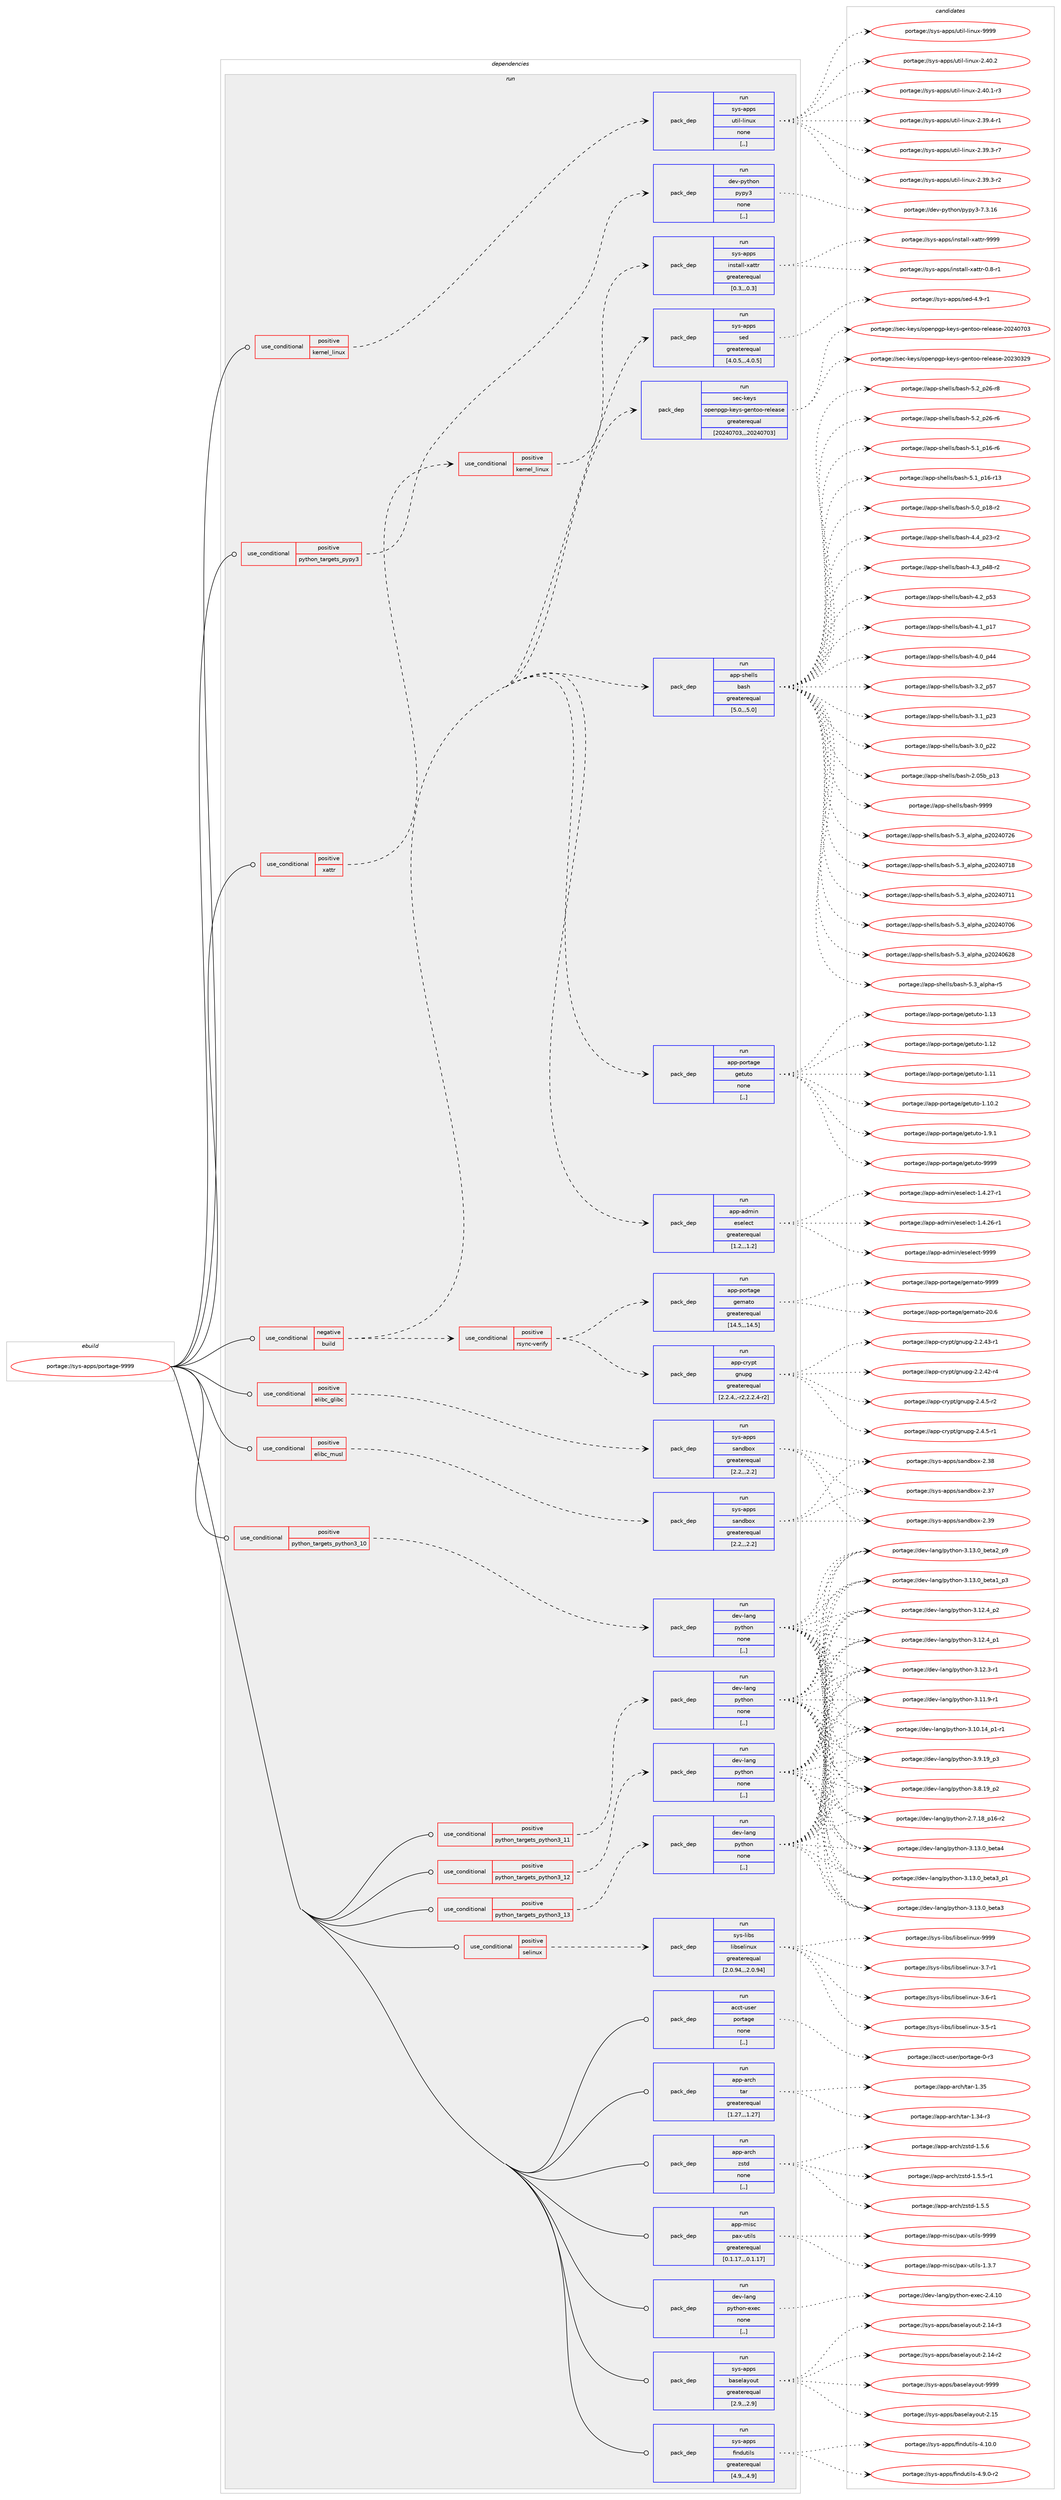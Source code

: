 digraph prolog {

# *************
# Graph options
# *************

newrank=true;
concentrate=true;
compound=true;
graph [rankdir=LR,fontname=Helvetica,fontsize=10,ranksep=1.5];#, ranksep=2.5, nodesep=0.2];
edge  [arrowhead=vee];
node  [fontname=Helvetica,fontsize=10];

# **********
# The ebuild
# **********

subgraph cluster_leftcol {
color=gray;
label=<<i>ebuild</i>>;
id [label="portage://sys-apps/portage-9999", color=red, width=4, href="../sys-apps/portage-9999.svg"];
}

# ****************
# The dependencies
# ****************

subgraph cluster_midcol {
color=gray;
label=<<i>dependencies</i>>;
subgraph cluster_compile {
fillcolor="#eeeeee";
style=filled;
label=<<i>compile</i>>;
}
subgraph cluster_compileandrun {
fillcolor="#eeeeee";
style=filled;
label=<<i>compile and run</i>>;
}
subgraph cluster_run {
fillcolor="#eeeeee";
style=filled;
label=<<i>run</i>>;
subgraph cond111750 {
dependency422528 [label=<<TABLE BORDER="0" CELLBORDER="1" CELLSPACING="0" CELLPADDING="4"><TR><TD ROWSPAN="3" CELLPADDING="10">use_conditional</TD></TR><TR><TD>negative</TD></TR><TR><TD>build</TD></TR></TABLE>>, shape=none, color=red];
subgraph pack307855 {
dependency422529 [label=<<TABLE BORDER="0" CELLBORDER="1" CELLSPACING="0" CELLPADDING="4" WIDTH="220"><TR><TD ROWSPAN="6" CELLPADDING="30">pack_dep</TD></TR><TR><TD WIDTH="110">run</TD></TR><TR><TD>app-admin</TD></TR><TR><TD>eselect</TD></TR><TR><TD>greaterequal</TD></TR><TR><TD>[1.2,,,1.2]</TD></TR></TABLE>>, shape=none, color=blue];
}
dependency422528:e -> dependency422529:w [weight=20,style="dashed",arrowhead="vee"];
subgraph pack307856 {
dependency422530 [label=<<TABLE BORDER="0" CELLBORDER="1" CELLSPACING="0" CELLPADDING="4" WIDTH="220"><TR><TD ROWSPAN="6" CELLPADDING="30">pack_dep</TD></TR><TR><TD WIDTH="110">run</TD></TR><TR><TD>app-portage</TD></TR><TR><TD>getuto</TD></TR><TR><TD>none</TD></TR><TR><TD>[,,]</TD></TR></TABLE>>, shape=none, color=blue];
}
dependency422528:e -> dependency422530:w [weight=20,style="dashed",arrowhead="vee"];
subgraph pack307857 {
dependency422531 [label=<<TABLE BORDER="0" CELLBORDER="1" CELLSPACING="0" CELLPADDING="4" WIDTH="220"><TR><TD ROWSPAN="6" CELLPADDING="30">pack_dep</TD></TR><TR><TD WIDTH="110">run</TD></TR><TR><TD>app-shells</TD></TR><TR><TD>bash</TD></TR><TR><TD>greaterequal</TD></TR><TR><TD>[5.0,,,5.0]</TD></TR></TABLE>>, shape=none, color=blue];
}
dependency422528:e -> dependency422531:w [weight=20,style="dashed",arrowhead="vee"];
subgraph pack307858 {
dependency422532 [label=<<TABLE BORDER="0" CELLBORDER="1" CELLSPACING="0" CELLPADDING="4" WIDTH="220"><TR><TD ROWSPAN="6" CELLPADDING="30">pack_dep</TD></TR><TR><TD WIDTH="110">run</TD></TR><TR><TD>sec-keys</TD></TR><TR><TD>openpgp-keys-gentoo-release</TD></TR><TR><TD>greaterequal</TD></TR><TR><TD>[20240703,,,20240703]</TD></TR></TABLE>>, shape=none, color=blue];
}
dependency422528:e -> dependency422532:w [weight=20,style="dashed",arrowhead="vee"];
subgraph pack307859 {
dependency422533 [label=<<TABLE BORDER="0" CELLBORDER="1" CELLSPACING="0" CELLPADDING="4" WIDTH="220"><TR><TD ROWSPAN="6" CELLPADDING="30">pack_dep</TD></TR><TR><TD WIDTH="110">run</TD></TR><TR><TD>sys-apps</TD></TR><TR><TD>sed</TD></TR><TR><TD>greaterequal</TD></TR><TR><TD>[4.0.5,,,4.0.5]</TD></TR></TABLE>>, shape=none, color=blue];
}
dependency422528:e -> dependency422533:w [weight=20,style="dashed",arrowhead="vee"];
subgraph cond111751 {
dependency422534 [label=<<TABLE BORDER="0" CELLBORDER="1" CELLSPACING="0" CELLPADDING="4"><TR><TD ROWSPAN="3" CELLPADDING="10">use_conditional</TD></TR><TR><TD>positive</TD></TR><TR><TD>rsync-verify</TD></TR></TABLE>>, shape=none, color=red];
subgraph pack307860 {
dependency422535 [label=<<TABLE BORDER="0" CELLBORDER="1" CELLSPACING="0" CELLPADDING="4" WIDTH="220"><TR><TD ROWSPAN="6" CELLPADDING="30">pack_dep</TD></TR><TR><TD WIDTH="110">run</TD></TR><TR><TD>app-crypt</TD></TR><TR><TD>gnupg</TD></TR><TR><TD>greaterequal</TD></TR><TR><TD>[2.2.4,,-r2,2.2.4-r2]</TD></TR></TABLE>>, shape=none, color=blue];
}
dependency422534:e -> dependency422535:w [weight=20,style="dashed",arrowhead="vee"];
subgraph pack307861 {
dependency422536 [label=<<TABLE BORDER="0" CELLBORDER="1" CELLSPACING="0" CELLPADDING="4" WIDTH="220"><TR><TD ROWSPAN="6" CELLPADDING="30">pack_dep</TD></TR><TR><TD WIDTH="110">run</TD></TR><TR><TD>app-portage</TD></TR><TR><TD>gemato</TD></TR><TR><TD>greaterequal</TD></TR><TR><TD>[14.5,,,14.5]</TD></TR></TABLE>>, shape=none, color=blue];
}
dependency422534:e -> dependency422536:w [weight=20,style="dashed",arrowhead="vee"];
}
dependency422528:e -> dependency422534:w [weight=20,style="dashed",arrowhead="vee"];
}
id:e -> dependency422528:w [weight=20,style="solid",arrowhead="odot"];
subgraph cond111752 {
dependency422537 [label=<<TABLE BORDER="0" CELLBORDER="1" CELLSPACING="0" CELLPADDING="4"><TR><TD ROWSPAN="3" CELLPADDING="10">use_conditional</TD></TR><TR><TD>positive</TD></TR><TR><TD>elibc_glibc</TD></TR></TABLE>>, shape=none, color=red];
subgraph pack307862 {
dependency422538 [label=<<TABLE BORDER="0" CELLBORDER="1" CELLSPACING="0" CELLPADDING="4" WIDTH="220"><TR><TD ROWSPAN="6" CELLPADDING="30">pack_dep</TD></TR><TR><TD WIDTH="110">run</TD></TR><TR><TD>sys-apps</TD></TR><TR><TD>sandbox</TD></TR><TR><TD>greaterequal</TD></TR><TR><TD>[2.2,,,2.2]</TD></TR></TABLE>>, shape=none, color=blue];
}
dependency422537:e -> dependency422538:w [weight=20,style="dashed",arrowhead="vee"];
}
id:e -> dependency422537:w [weight=20,style="solid",arrowhead="odot"];
subgraph cond111753 {
dependency422539 [label=<<TABLE BORDER="0" CELLBORDER="1" CELLSPACING="0" CELLPADDING="4"><TR><TD ROWSPAN="3" CELLPADDING="10">use_conditional</TD></TR><TR><TD>positive</TD></TR><TR><TD>elibc_musl</TD></TR></TABLE>>, shape=none, color=red];
subgraph pack307863 {
dependency422540 [label=<<TABLE BORDER="0" CELLBORDER="1" CELLSPACING="0" CELLPADDING="4" WIDTH="220"><TR><TD ROWSPAN="6" CELLPADDING="30">pack_dep</TD></TR><TR><TD WIDTH="110">run</TD></TR><TR><TD>sys-apps</TD></TR><TR><TD>sandbox</TD></TR><TR><TD>greaterequal</TD></TR><TR><TD>[2.2,,,2.2]</TD></TR></TABLE>>, shape=none, color=blue];
}
dependency422539:e -> dependency422540:w [weight=20,style="dashed",arrowhead="vee"];
}
id:e -> dependency422539:w [weight=20,style="solid",arrowhead="odot"];
subgraph cond111754 {
dependency422541 [label=<<TABLE BORDER="0" CELLBORDER="1" CELLSPACING="0" CELLPADDING="4"><TR><TD ROWSPAN="3" CELLPADDING="10">use_conditional</TD></TR><TR><TD>positive</TD></TR><TR><TD>kernel_linux</TD></TR></TABLE>>, shape=none, color=red];
subgraph pack307864 {
dependency422542 [label=<<TABLE BORDER="0" CELLBORDER="1" CELLSPACING="0" CELLPADDING="4" WIDTH="220"><TR><TD ROWSPAN="6" CELLPADDING="30">pack_dep</TD></TR><TR><TD WIDTH="110">run</TD></TR><TR><TD>sys-apps</TD></TR><TR><TD>util-linux</TD></TR><TR><TD>none</TD></TR><TR><TD>[,,]</TD></TR></TABLE>>, shape=none, color=blue];
}
dependency422541:e -> dependency422542:w [weight=20,style="dashed",arrowhead="vee"];
}
id:e -> dependency422541:w [weight=20,style="solid",arrowhead="odot"];
subgraph cond111755 {
dependency422543 [label=<<TABLE BORDER="0" CELLBORDER="1" CELLSPACING="0" CELLPADDING="4"><TR><TD ROWSPAN="3" CELLPADDING="10">use_conditional</TD></TR><TR><TD>positive</TD></TR><TR><TD>python_targets_pypy3</TD></TR></TABLE>>, shape=none, color=red];
subgraph pack307865 {
dependency422544 [label=<<TABLE BORDER="0" CELLBORDER="1" CELLSPACING="0" CELLPADDING="4" WIDTH="220"><TR><TD ROWSPAN="6" CELLPADDING="30">pack_dep</TD></TR><TR><TD WIDTH="110">run</TD></TR><TR><TD>dev-python</TD></TR><TR><TD>pypy3</TD></TR><TR><TD>none</TD></TR><TR><TD>[,,]</TD></TR></TABLE>>, shape=none, color=blue];
}
dependency422543:e -> dependency422544:w [weight=20,style="dashed",arrowhead="vee"];
}
id:e -> dependency422543:w [weight=20,style="solid",arrowhead="odot"];
subgraph cond111756 {
dependency422545 [label=<<TABLE BORDER="0" CELLBORDER="1" CELLSPACING="0" CELLPADDING="4"><TR><TD ROWSPAN="3" CELLPADDING="10">use_conditional</TD></TR><TR><TD>positive</TD></TR><TR><TD>python_targets_python3_10</TD></TR></TABLE>>, shape=none, color=red];
subgraph pack307866 {
dependency422546 [label=<<TABLE BORDER="0" CELLBORDER="1" CELLSPACING="0" CELLPADDING="4" WIDTH="220"><TR><TD ROWSPAN="6" CELLPADDING="30">pack_dep</TD></TR><TR><TD WIDTH="110">run</TD></TR><TR><TD>dev-lang</TD></TR><TR><TD>python</TD></TR><TR><TD>none</TD></TR><TR><TD>[,,]</TD></TR></TABLE>>, shape=none, color=blue];
}
dependency422545:e -> dependency422546:w [weight=20,style="dashed",arrowhead="vee"];
}
id:e -> dependency422545:w [weight=20,style="solid",arrowhead="odot"];
subgraph cond111757 {
dependency422547 [label=<<TABLE BORDER="0" CELLBORDER="1" CELLSPACING="0" CELLPADDING="4"><TR><TD ROWSPAN="3" CELLPADDING="10">use_conditional</TD></TR><TR><TD>positive</TD></TR><TR><TD>python_targets_python3_11</TD></TR></TABLE>>, shape=none, color=red];
subgraph pack307867 {
dependency422548 [label=<<TABLE BORDER="0" CELLBORDER="1" CELLSPACING="0" CELLPADDING="4" WIDTH="220"><TR><TD ROWSPAN="6" CELLPADDING="30">pack_dep</TD></TR><TR><TD WIDTH="110">run</TD></TR><TR><TD>dev-lang</TD></TR><TR><TD>python</TD></TR><TR><TD>none</TD></TR><TR><TD>[,,]</TD></TR></TABLE>>, shape=none, color=blue];
}
dependency422547:e -> dependency422548:w [weight=20,style="dashed",arrowhead="vee"];
}
id:e -> dependency422547:w [weight=20,style="solid",arrowhead="odot"];
subgraph cond111758 {
dependency422549 [label=<<TABLE BORDER="0" CELLBORDER="1" CELLSPACING="0" CELLPADDING="4"><TR><TD ROWSPAN="3" CELLPADDING="10">use_conditional</TD></TR><TR><TD>positive</TD></TR><TR><TD>python_targets_python3_12</TD></TR></TABLE>>, shape=none, color=red];
subgraph pack307868 {
dependency422550 [label=<<TABLE BORDER="0" CELLBORDER="1" CELLSPACING="0" CELLPADDING="4" WIDTH="220"><TR><TD ROWSPAN="6" CELLPADDING="30">pack_dep</TD></TR><TR><TD WIDTH="110">run</TD></TR><TR><TD>dev-lang</TD></TR><TR><TD>python</TD></TR><TR><TD>none</TD></TR><TR><TD>[,,]</TD></TR></TABLE>>, shape=none, color=blue];
}
dependency422549:e -> dependency422550:w [weight=20,style="dashed",arrowhead="vee"];
}
id:e -> dependency422549:w [weight=20,style="solid",arrowhead="odot"];
subgraph cond111759 {
dependency422551 [label=<<TABLE BORDER="0" CELLBORDER="1" CELLSPACING="0" CELLPADDING="4"><TR><TD ROWSPAN="3" CELLPADDING="10">use_conditional</TD></TR><TR><TD>positive</TD></TR><TR><TD>python_targets_python3_13</TD></TR></TABLE>>, shape=none, color=red];
subgraph pack307869 {
dependency422552 [label=<<TABLE BORDER="0" CELLBORDER="1" CELLSPACING="0" CELLPADDING="4" WIDTH="220"><TR><TD ROWSPAN="6" CELLPADDING="30">pack_dep</TD></TR><TR><TD WIDTH="110">run</TD></TR><TR><TD>dev-lang</TD></TR><TR><TD>python</TD></TR><TR><TD>none</TD></TR><TR><TD>[,,]</TD></TR></TABLE>>, shape=none, color=blue];
}
dependency422551:e -> dependency422552:w [weight=20,style="dashed",arrowhead="vee"];
}
id:e -> dependency422551:w [weight=20,style="solid",arrowhead="odot"];
subgraph cond111760 {
dependency422553 [label=<<TABLE BORDER="0" CELLBORDER="1" CELLSPACING="0" CELLPADDING="4"><TR><TD ROWSPAN="3" CELLPADDING="10">use_conditional</TD></TR><TR><TD>positive</TD></TR><TR><TD>selinux</TD></TR></TABLE>>, shape=none, color=red];
subgraph pack307870 {
dependency422554 [label=<<TABLE BORDER="0" CELLBORDER="1" CELLSPACING="0" CELLPADDING="4" WIDTH="220"><TR><TD ROWSPAN="6" CELLPADDING="30">pack_dep</TD></TR><TR><TD WIDTH="110">run</TD></TR><TR><TD>sys-libs</TD></TR><TR><TD>libselinux</TD></TR><TR><TD>greaterequal</TD></TR><TR><TD>[2.0.94,,,2.0.94]</TD></TR></TABLE>>, shape=none, color=blue];
}
dependency422553:e -> dependency422554:w [weight=20,style="dashed",arrowhead="vee"];
}
id:e -> dependency422553:w [weight=20,style="solid",arrowhead="odot"];
subgraph cond111761 {
dependency422555 [label=<<TABLE BORDER="0" CELLBORDER="1" CELLSPACING="0" CELLPADDING="4"><TR><TD ROWSPAN="3" CELLPADDING="10">use_conditional</TD></TR><TR><TD>positive</TD></TR><TR><TD>xattr</TD></TR></TABLE>>, shape=none, color=red];
subgraph cond111762 {
dependency422556 [label=<<TABLE BORDER="0" CELLBORDER="1" CELLSPACING="0" CELLPADDING="4"><TR><TD ROWSPAN="3" CELLPADDING="10">use_conditional</TD></TR><TR><TD>positive</TD></TR><TR><TD>kernel_linux</TD></TR></TABLE>>, shape=none, color=red];
subgraph pack307871 {
dependency422557 [label=<<TABLE BORDER="0" CELLBORDER="1" CELLSPACING="0" CELLPADDING="4" WIDTH="220"><TR><TD ROWSPAN="6" CELLPADDING="30">pack_dep</TD></TR><TR><TD WIDTH="110">run</TD></TR><TR><TD>sys-apps</TD></TR><TR><TD>install-xattr</TD></TR><TR><TD>greaterequal</TD></TR><TR><TD>[0.3,,,0.3]</TD></TR></TABLE>>, shape=none, color=blue];
}
dependency422556:e -> dependency422557:w [weight=20,style="dashed",arrowhead="vee"];
}
dependency422555:e -> dependency422556:w [weight=20,style="dashed",arrowhead="vee"];
}
id:e -> dependency422555:w [weight=20,style="solid",arrowhead="odot"];
subgraph pack307872 {
dependency422558 [label=<<TABLE BORDER="0" CELLBORDER="1" CELLSPACING="0" CELLPADDING="4" WIDTH="220"><TR><TD ROWSPAN="6" CELLPADDING="30">pack_dep</TD></TR><TR><TD WIDTH="110">run</TD></TR><TR><TD>acct-user</TD></TR><TR><TD>portage</TD></TR><TR><TD>none</TD></TR><TR><TD>[,,]</TD></TR></TABLE>>, shape=none, color=blue];
}
id:e -> dependency422558:w [weight=20,style="solid",arrowhead="odot"];
subgraph pack307873 {
dependency422559 [label=<<TABLE BORDER="0" CELLBORDER="1" CELLSPACING="0" CELLPADDING="4" WIDTH="220"><TR><TD ROWSPAN="6" CELLPADDING="30">pack_dep</TD></TR><TR><TD WIDTH="110">run</TD></TR><TR><TD>app-arch</TD></TR><TR><TD>tar</TD></TR><TR><TD>greaterequal</TD></TR><TR><TD>[1.27,,,1.27]</TD></TR></TABLE>>, shape=none, color=blue];
}
id:e -> dependency422559:w [weight=20,style="solid",arrowhead="odot"];
subgraph pack307874 {
dependency422560 [label=<<TABLE BORDER="0" CELLBORDER="1" CELLSPACING="0" CELLPADDING="4" WIDTH="220"><TR><TD ROWSPAN="6" CELLPADDING="30">pack_dep</TD></TR><TR><TD WIDTH="110">run</TD></TR><TR><TD>app-arch</TD></TR><TR><TD>zstd</TD></TR><TR><TD>none</TD></TR><TR><TD>[,,]</TD></TR></TABLE>>, shape=none, color=blue];
}
id:e -> dependency422560:w [weight=20,style="solid",arrowhead="odot"];
subgraph pack307875 {
dependency422561 [label=<<TABLE BORDER="0" CELLBORDER="1" CELLSPACING="0" CELLPADDING="4" WIDTH="220"><TR><TD ROWSPAN="6" CELLPADDING="30">pack_dep</TD></TR><TR><TD WIDTH="110">run</TD></TR><TR><TD>app-misc</TD></TR><TR><TD>pax-utils</TD></TR><TR><TD>greaterequal</TD></TR><TR><TD>[0.1.17,,,0.1.17]</TD></TR></TABLE>>, shape=none, color=blue];
}
id:e -> dependency422561:w [weight=20,style="solid",arrowhead="odot"];
subgraph pack307876 {
dependency422562 [label=<<TABLE BORDER="0" CELLBORDER="1" CELLSPACING="0" CELLPADDING="4" WIDTH="220"><TR><TD ROWSPAN="6" CELLPADDING="30">pack_dep</TD></TR><TR><TD WIDTH="110">run</TD></TR><TR><TD>dev-lang</TD></TR><TR><TD>python-exec</TD></TR><TR><TD>none</TD></TR><TR><TD>[,,]</TD></TR></TABLE>>, shape=none, color=blue];
}
id:e -> dependency422562:w [weight=20,style="solid",arrowhead="odot"];
subgraph pack307877 {
dependency422563 [label=<<TABLE BORDER="0" CELLBORDER="1" CELLSPACING="0" CELLPADDING="4" WIDTH="220"><TR><TD ROWSPAN="6" CELLPADDING="30">pack_dep</TD></TR><TR><TD WIDTH="110">run</TD></TR><TR><TD>sys-apps</TD></TR><TR><TD>baselayout</TD></TR><TR><TD>greaterequal</TD></TR><TR><TD>[2.9,,,2.9]</TD></TR></TABLE>>, shape=none, color=blue];
}
id:e -> dependency422563:w [weight=20,style="solid",arrowhead="odot"];
subgraph pack307878 {
dependency422564 [label=<<TABLE BORDER="0" CELLBORDER="1" CELLSPACING="0" CELLPADDING="4" WIDTH="220"><TR><TD ROWSPAN="6" CELLPADDING="30">pack_dep</TD></TR><TR><TD WIDTH="110">run</TD></TR><TR><TD>sys-apps</TD></TR><TR><TD>findutils</TD></TR><TR><TD>greaterequal</TD></TR><TR><TD>[4.9,,,4.9]</TD></TR></TABLE>>, shape=none, color=blue];
}
id:e -> dependency422564:w [weight=20,style="solid",arrowhead="odot"];
}
}

# **************
# The candidates
# **************

subgraph cluster_choices {
rank=same;
color=gray;
label=<<i>candidates</i>>;

subgraph choice307855 {
color=black;
nodesep=1;
choice97112112459710010910511047101115101108101991164557575757 [label="portage://app-admin/eselect-9999", color=red, width=4,href="../app-admin/eselect-9999.svg"];
choice9711211245971001091051104710111510110810199116454946524650554511449 [label="portage://app-admin/eselect-1.4.27-r1", color=red, width=4,href="../app-admin/eselect-1.4.27-r1.svg"];
choice9711211245971001091051104710111510110810199116454946524650544511449 [label="portage://app-admin/eselect-1.4.26-r1", color=red, width=4,href="../app-admin/eselect-1.4.26-r1.svg"];
dependency422529:e -> choice97112112459710010910511047101115101108101991164557575757:w [style=dotted,weight="100"];
dependency422529:e -> choice9711211245971001091051104710111510110810199116454946524650554511449:w [style=dotted,weight="100"];
dependency422529:e -> choice9711211245971001091051104710111510110810199116454946524650544511449:w [style=dotted,weight="100"];
}
subgraph choice307856 {
color=black;
nodesep=1;
choice971121124511211111411697103101471031011161171161114557575757 [label="portage://app-portage/getuto-9999", color=red, width=4,href="../app-portage/getuto-9999.svg"];
choice971121124511211111411697103101471031011161171161114549464951 [label="portage://app-portage/getuto-1.13", color=red, width=4,href="../app-portage/getuto-1.13.svg"];
choice971121124511211111411697103101471031011161171161114549464950 [label="portage://app-portage/getuto-1.12", color=red, width=4,href="../app-portage/getuto-1.12.svg"];
choice971121124511211111411697103101471031011161171161114549464949 [label="portage://app-portage/getuto-1.11", color=red, width=4,href="../app-portage/getuto-1.11.svg"];
choice9711211245112111114116971031014710310111611711611145494649484650 [label="portage://app-portage/getuto-1.10.2", color=red, width=4,href="../app-portage/getuto-1.10.2.svg"];
choice97112112451121111141169710310147103101116117116111454946574649 [label="portage://app-portage/getuto-1.9.1", color=red, width=4,href="../app-portage/getuto-1.9.1.svg"];
dependency422530:e -> choice971121124511211111411697103101471031011161171161114557575757:w [style=dotted,weight="100"];
dependency422530:e -> choice971121124511211111411697103101471031011161171161114549464951:w [style=dotted,weight="100"];
dependency422530:e -> choice971121124511211111411697103101471031011161171161114549464950:w [style=dotted,weight="100"];
dependency422530:e -> choice971121124511211111411697103101471031011161171161114549464949:w [style=dotted,weight="100"];
dependency422530:e -> choice9711211245112111114116971031014710310111611711611145494649484650:w [style=dotted,weight="100"];
dependency422530:e -> choice97112112451121111141169710310147103101116117116111454946574649:w [style=dotted,weight="100"];
}
subgraph choice307857 {
color=black;
nodesep=1;
choice97112112451151041011081081154798971151044557575757 [label="portage://app-shells/bash-9999", color=red, width=4,href="../app-shells/bash-9999.svg"];
choice971121124511510410110810811547989711510445534651959710811210497951125048505248555054 [label="portage://app-shells/bash-5.3_alpha_p20240726", color=red, width=4,href="../app-shells/bash-5.3_alpha_p20240726.svg"];
choice971121124511510410110810811547989711510445534651959710811210497951125048505248554956 [label="portage://app-shells/bash-5.3_alpha_p20240718", color=red, width=4,href="../app-shells/bash-5.3_alpha_p20240718.svg"];
choice971121124511510410110810811547989711510445534651959710811210497951125048505248554949 [label="portage://app-shells/bash-5.3_alpha_p20240711", color=red, width=4,href="../app-shells/bash-5.3_alpha_p20240711.svg"];
choice971121124511510410110810811547989711510445534651959710811210497951125048505248554854 [label="portage://app-shells/bash-5.3_alpha_p20240706", color=red, width=4,href="../app-shells/bash-5.3_alpha_p20240706.svg"];
choice971121124511510410110810811547989711510445534651959710811210497951125048505248545056 [label="portage://app-shells/bash-5.3_alpha_p20240628", color=red, width=4,href="../app-shells/bash-5.3_alpha_p20240628.svg"];
choice9711211245115104101108108115479897115104455346519597108112104974511453 [label="portage://app-shells/bash-5.3_alpha-r5", color=red, width=4,href="../app-shells/bash-5.3_alpha-r5.svg"];
choice9711211245115104101108108115479897115104455346509511250544511456 [label="portage://app-shells/bash-5.2_p26-r8", color=red, width=4,href="../app-shells/bash-5.2_p26-r8.svg"];
choice9711211245115104101108108115479897115104455346509511250544511454 [label="portage://app-shells/bash-5.2_p26-r6", color=red, width=4,href="../app-shells/bash-5.2_p26-r6.svg"];
choice9711211245115104101108108115479897115104455346499511249544511454 [label="portage://app-shells/bash-5.1_p16-r6", color=red, width=4,href="../app-shells/bash-5.1_p16-r6.svg"];
choice971121124511510410110810811547989711510445534649951124954451144951 [label="portage://app-shells/bash-5.1_p16-r13", color=red, width=4,href="../app-shells/bash-5.1_p16-r13.svg"];
choice9711211245115104101108108115479897115104455346489511249564511450 [label="portage://app-shells/bash-5.0_p18-r2", color=red, width=4,href="../app-shells/bash-5.0_p18-r2.svg"];
choice9711211245115104101108108115479897115104455246529511250514511450 [label="portage://app-shells/bash-4.4_p23-r2", color=red, width=4,href="../app-shells/bash-4.4_p23-r2.svg"];
choice9711211245115104101108108115479897115104455246519511252564511450 [label="portage://app-shells/bash-4.3_p48-r2", color=red, width=4,href="../app-shells/bash-4.3_p48-r2.svg"];
choice971121124511510410110810811547989711510445524650951125351 [label="portage://app-shells/bash-4.2_p53", color=red, width=4,href="../app-shells/bash-4.2_p53.svg"];
choice971121124511510410110810811547989711510445524649951124955 [label="portage://app-shells/bash-4.1_p17", color=red, width=4,href="../app-shells/bash-4.1_p17.svg"];
choice971121124511510410110810811547989711510445524648951125252 [label="portage://app-shells/bash-4.0_p44", color=red, width=4,href="../app-shells/bash-4.0_p44.svg"];
choice971121124511510410110810811547989711510445514650951125355 [label="portage://app-shells/bash-3.2_p57", color=red, width=4,href="../app-shells/bash-3.2_p57.svg"];
choice971121124511510410110810811547989711510445514649951125051 [label="portage://app-shells/bash-3.1_p23", color=red, width=4,href="../app-shells/bash-3.1_p23.svg"];
choice971121124511510410110810811547989711510445514648951125050 [label="portage://app-shells/bash-3.0_p22", color=red, width=4,href="../app-shells/bash-3.0_p22.svg"];
choice9711211245115104101108108115479897115104455046485398951124951 [label="portage://app-shells/bash-2.05b_p13", color=red, width=4,href="../app-shells/bash-2.05b_p13.svg"];
dependency422531:e -> choice97112112451151041011081081154798971151044557575757:w [style=dotted,weight="100"];
dependency422531:e -> choice971121124511510410110810811547989711510445534651959710811210497951125048505248555054:w [style=dotted,weight="100"];
dependency422531:e -> choice971121124511510410110810811547989711510445534651959710811210497951125048505248554956:w [style=dotted,weight="100"];
dependency422531:e -> choice971121124511510410110810811547989711510445534651959710811210497951125048505248554949:w [style=dotted,weight="100"];
dependency422531:e -> choice971121124511510410110810811547989711510445534651959710811210497951125048505248554854:w [style=dotted,weight="100"];
dependency422531:e -> choice971121124511510410110810811547989711510445534651959710811210497951125048505248545056:w [style=dotted,weight="100"];
dependency422531:e -> choice9711211245115104101108108115479897115104455346519597108112104974511453:w [style=dotted,weight="100"];
dependency422531:e -> choice9711211245115104101108108115479897115104455346509511250544511456:w [style=dotted,weight="100"];
dependency422531:e -> choice9711211245115104101108108115479897115104455346509511250544511454:w [style=dotted,weight="100"];
dependency422531:e -> choice9711211245115104101108108115479897115104455346499511249544511454:w [style=dotted,weight="100"];
dependency422531:e -> choice971121124511510410110810811547989711510445534649951124954451144951:w [style=dotted,weight="100"];
dependency422531:e -> choice9711211245115104101108108115479897115104455346489511249564511450:w [style=dotted,weight="100"];
dependency422531:e -> choice9711211245115104101108108115479897115104455246529511250514511450:w [style=dotted,weight="100"];
dependency422531:e -> choice9711211245115104101108108115479897115104455246519511252564511450:w [style=dotted,weight="100"];
dependency422531:e -> choice971121124511510410110810811547989711510445524650951125351:w [style=dotted,weight="100"];
dependency422531:e -> choice971121124511510410110810811547989711510445524649951124955:w [style=dotted,weight="100"];
dependency422531:e -> choice971121124511510410110810811547989711510445524648951125252:w [style=dotted,weight="100"];
dependency422531:e -> choice971121124511510410110810811547989711510445514650951125355:w [style=dotted,weight="100"];
dependency422531:e -> choice971121124511510410110810811547989711510445514649951125051:w [style=dotted,weight="100"];
dependency422531:e -> choice971121124511510410110810811547989711510445514648951125050:w [style=dotted,weight="100"];
dependency422531:e -> choice9711211245115104101108108115479897115104455046485398951124951:w [style=dotted,weight="100"];
}
subgraph choice307858 {
color=black;
nodesep=1;
choice11510199451071011211154711111210111011210311245107101121115451031011101161111114511410110810197115101455048505248554851 [label="portage://sec-keys/openpgp-keys-gentoo-release-20240703", color=red, width=4,href="../sec-keys/openpgp-keys-gentoo-release-20240703.svg"];
choice11510199451071011211154711111210111011210311245107101121115451031011101161111114511410110810197115101455048505148515057 [label="portage://sec-keys/openpgp-keys-gentoo-release-20230329", color=red, width=4,href="../sec-keys/openpgp-keys-gentoo-release-20230329.svg"];
dependency422532:e -> choice11510199451071011211154711111210111011210311245107101121115451031011101161111114511410110810197115101455048505248554851:w [style=dotted,weight="100"];
dependency422532:e -> choice11510199451071011211154711111210111011210311245107101121115451031011101161111114511410110810197115101455048505148515057:w [style=dotted,weight="100"];
}
subgraph choice307859 {
color=black;
nodesep=1;
choice115121115459711211211547115101100455246574511449 [label="portage://sys-apps/sed-4.9-r1", color=red, width=4,href="../sys-apps/sed-4.9-r1.svg"];
dependency422533:e -> choice115121115459711211211547115101100455246574511449:w [style=dotted,weight="100"];
}
subgraph choice307860 {
color=black;
nodesep=1;
choice971121124599114121112116471031101171121034550465246534511450 [label="portage://app-crypt/gnupg-2.4.5-r2", color=red, width=4,href="../app-crypt/gnupg-2.4.5-r2.svg"];
choice971121124599114121112116471031101171121034550465246534511449 [label="portage://app-crypt/gnupg-2.4.5-r1", color=red, width=4,href="../app-crypt/gnupg-2.4.5-r1.svg"];
choice97112112459911412111211647103110117112103455046504652514511449 [label="portage://app-crypt/gnupg-2.2.43-r1", color=red, width=4,href="../app-crypt/gnupg-2.2.43-r1.svg"];
choice97112112459911412111211647103110117112103455046504652504511452 [label="portage://app-crypt/gnupg-2.2.42-r4", color=red, width=4,href="../app-crypt/gnupg-2.2.42-r4.svg"];
dependency422535:e -> choice971121124599114121112116471031101171121034550465246534511450:w [style=dotted,weight="100"];
dependency422535:e -> choice971121124599114121112116471031101171121034550465246534511449:w [style=dotted,weight="100"];
dependency422535:e -> choice97112112459911412111211647103110117112103455046504652514511449:w [style=dotted,weight="100"];
dependency422535:e -> choice97112112459911412111211647103110117112103455046504652504511452:w [style=dotted,weight="100"];
}
subgraph choice307861 {
color=black;
nodesep=1;
choice97112112451121111141169710310147103101109971161114557575757 [label="portage://app-portage/gemato-9999", color=red, width=4,href="../app-portage/gemato-9999.svg"];
choice97112112451121111141169710310147103101109971161114550484654 [label="portage://app-portage/gemato-20.6", color=red, width=4,href="../app-portage/gemato-20.6.svg"];
dependency422536:e -> choice97112112451121111141169710310147103101109971161114557575757:w [style=dotted,weight="100"];
dependency422536:e -> choice97112112451121111141169710310147103101109971161114550484654:w [style=dotted,weight="100"];
}
subgraph choice307862 {
color=black;
nodesep=1;
choice11512111545971121121154711597110100981111204550465157 [label="portage://sys-apps/sandbox-2.39", color=red, width=4,href="../sys-apps/sandbox-2.39.svg"];
choice11512111545971121121154711597110100981111204550465156 [label="portage://sys-apps/sandbox-2.38", color=red, width=4,href="../sys-apps/sandbox-2.38.svg"];
choice11512111545971121121154711597110100981111204550465155 [label="portage://sys-apps/sandbox-2.37", color=red, width=4,href="../sys-apps/sandbox-2.37.svg"];
dependency422538:e -> choice11512111545971121121154711597110100981111204550465157:w [style=dotted,weight="100"];
dependency422538:e -> choice11512111545971121121154711597110100981111204550465156:w [style=dotted,weight="100"];
dependency422538:e -> choice11512111545971121121154711597110100981111204550465155:w [style=dotted,weight="100"];
}
subgraph choice307863 {
color=black;
nodesep=1;
choice11512111545971121121154711597110100981111204550465157 [label="portage://sys-apps/sandbox-2.39", color=red, width=4,href="../sys-apps/sandbox-2.39.svg"];
choice11512111545971121121154711597110100981111204550465156 [label="portage://sys-apps/sandbox-2.38", color=red, width=4,href="../sys-apps/sandbox-2.38.svg"];
choice11512111545971121121154711597110100981111204550465155 [label="portage://sys-apps/sandbox-2.37", color=red, width=4,href="../sys-apps/sandbox-2.37.svg"];
dependency422540:e -> choice11512111545971121121154711597110100981111204550465157:w [style=dotted,weight="100"];
dependency422540:e -> choice11512111545971121121154711597110100981111204550465156:w [style=dotted,weight="100"];
dependency422540:e -> choice11512111545971121121154711597110100981111204550465155:w [style=dotted,weight="100"];
}
subgraph choice307864 {
color=black;
nodesep=1;
choice115121115459711211211547117116105108451081051101171204557575757 [label="portage://sys-apps/util-linux-9999", color=red, width=4,href="../sys-apps/util-linux-9999.svg"];
choice1151211154597112112115471171161051084510810511011712045504652484650 [label="portage://sys-apps/util-linux-2.40.2", color=red, width=4,href="../sys-apps/util-linux-2.40.2.svg"];
choice11512111545971121121154711711610510845108105110117120455046524846494511451 [label="portage://sys-apps/util-linux-2.40.1-r3", color=red, width=4,href="../sys-apps/util-linux-2.40.1-r3.svg"];
choice11512111545971121121154711711610510845108105110117120455046515746524511449 [label="portage://sys-apps/util-linux-2.39.4-r1", color=red, width=4,href="../sys-apps/util-linux-2.39.4-r1.svg"];
choice11512111545971121121154711711610510845108105110117120455046515746514511455 [label="portage://sys-apps/util-linux-2.39.3-r7", color=red, width=4,href="../sys-apps/util-linux-2.39.3-r7.svg"];
choice11512111545971121121154711711610510845108105110117120455046515746514511450 [label="portage://sys-apps/util-linux-2.39.3-r2", color=red, width=4,href="../sys-apps/util-linux-2.39.3-r2.svg"];
dependency422542:e -> choice115121115459711211211547117116105108451081051101171204557575757:w [style=dotted,weight="100"];
dependency422542:e -> choice1151211154597112112115471171161051084510810511011712045504652484650:w [style=dotted,weight="100"];
dependency422542:e -> choice11512111545971121121154711711610510845108105110117120455046524846494511451:w [style=dotted,weight="100"];
dependency422542:e -> choice11512111545971121121154711711610510845108105110117120455046515746524511449:w [style=dotted,weight="100"];
dependency422542:e -> choice11512111545971121121154711711610510845108105110117120455046515746514511455:w [style=dotted,weight="100"];
dependency422542:e -> choice11512111545971121121154711711610510845108105110117120455046515746514511450:w [style=dotted,weight="100"];
}
subgraph choice307865 {
color=black;
nodesep=1;
choice10010111845112121116104111110471121211121215145554651464954 [label="portage://dev-python/pypy3-7.3.16", color=red, width=4,href="../dev-python/pypy3-7.3.16.svg"];
dependency422544:e -> choice10010111845112121116104111110471121211121215145554651464954:w [style=dotted,weight="100"];
}
subgraph choice307866 {
color=black;
nodesep=1;
choice1001011184510897110103471121211161041111104551464951464895981011169752 [label="portage://dev-lang/python-3.13.0_beta4", color=red, width=4,href="../dev-lang/python-3.13.0_beta4.svg"];
choice10010111845108971101034711212111610411111045514649514648959810111697519511249 [label="portage://dev-lang/python-3.13.0_beta3_p1", color=red, width=4,href="../dev-lang/python-3.13.0_beta3_p1.svg"];
choice1001011184510897110103471121211161041111104551464951464895981011169751 [label="portage://dev-lang/python-3.13.0_beta3", color=red, width=4,href="../dev-lang/python-3.13.0_beta3.svg"];
choice10010111845108971101034711212111610411111045514649514648959810111697509511257 [label="portage://dev-lang/python-3.13.0_beta2_p9", color=red, width=4,href="../dev-lang/python-3.13.0_beta2_p9.svg"];
choice10010111845108971101034711212111610411111045514649514648959810111697499511251 [label="portage://dev-lang/python-3.13.0_beta1_p3", color=red, width=4,href="../dev-lang/python-3.13.0_beta1_p3.svg"];
choice100101118451089711010347112121116104111110455146495046529511250 [label="portage://dev-lang/python-3.12.4_p2", color=red, width=4,href="../dev-lang/python-3.12.4_p2.svg"];
choice100101118451089711010347112121116104111110455146495046529511249 [label="portage://dev-lang/python-3.12.4_p1", color=red, width=4,href="../dev-lang/python-3.12.4_p1.svg"];
choice100101118451089711010347112121116104111110455146495046514511449 [label="portage://dev-lang/python-3.12.3-r1", color=red, width=4,href="../dev-lang/python-3.12.3-r1.svg"];
choice100101118451089711010347112121116104111110455146494946574511449 [label="portage://dev-lang/python-3.11.9-r1", color=red, width=4,href="../dev-lang/python-3.11.9-r1.svg"];
choice100101118451089711010347112121116104111110455146494846495295112494511449 [label="portage://dev-lang/python-3.10.14_p1-r1", color=red, width=4,href="../dev-lang/python-3.10.14_p1-r1.svg"];
choice100101118451089711010347112121116104111110455146574649579511251 [label="portage://dev-lang/python-3.9.19_p3", color=red, width=4,href="../dev-lang/python-3.9.19_p3.svg"];
choice100101118451089711010347112121116104111110455146564649579511250 [label="portage://dev-lang/python-3.8.19_p2", color=red, width=4,href="../dev-lang/python-3.8.19_p2.svg"];
choice100101118451089711010347112121116104111110455046554649569511249544511450 [label="portage://dev-lang/python-2.7.18_p16-r2", color=red, width=4,href="../dev-lang/python-2.7.18_p16-r2.svg"];
dependency422546:e -> choice1001011184510897110103471121211161041111104551464951464895981011169752:w [style=dotted,weight="100"];
dependency422546:e -> choice10010111845108971101034711212111610411111045514649514648959810111697519511249:w [style=dotted,weight="100"];
dependency422546:e -> choice1001011184510897110103471121211161041111104551464951464895981011169751:w [style=dotted,weight="100"];
dependency422546:e -> choice10010111845108971101034711212111610411111045514649514648959810111697509511257:w [style=dotted,weight="100"];
dependency422546:e -> choice10010111845108971101034711212111610411111045514649514648959810111697499511251:w [style=dotted,weight="100"];
dependency422546:e -> choice100101118451089711010347112121116104111110455146495046529511250:w [style=dotted,weight="100"];
dependency422546:e -> choice100101118451089711010347112121116104111110455146495046529511249:w [style=dotted,weight="100"];
dependency422546:e -> choice100101118451089711010347112121116104111110455146495046514511449:w [style=dotted,weight="100"];
dependency422546:e -> choice100101118451089711010347112121116104111110455146494946574511449:w [style=dotted,weight="100"];
dependency422546:e -> choice100101118451089711010347112121116104111110455146494846495295112494511449:w [style=dotted,weight="100"];
dependency422546:e -> choice100101118451089711010347112121116104111110455146574649579511251:w [style=dotted,weight="100"];
dependency422546:e -> choice100101118451089711010347112121116104111110455146564649579511250:w [style=dotted,weight="100"];
dependency422546:e -> choice100101118451089711010347112121116104111110455046554649569511249544511450:w [style=dotted,weight="100"];
}
subgraph choice307867 {
color=black;
nodesep=1;
choice1001011184510897110103471121211161041111104551464951464895981011169752 [label="portage://dev-lang/python-3.13.0_beta4", color=red, width=4,href="../dev-lang/python-3.13.0_beta4.svg"];
choice10010111845108971101034711212111610411111045514649514648959810111697519511249 [label="portage://dev-lang/python-3.13.0_beta3_p1", color=red, width=4,href="../dev-lang/python-3.13.0_beta3_p1.svg"];
choice1001011184510897110103471121211161041111104551464951464895981011169751 [label="portage://dev-lang/python-3.13.0_beta3", color=red, width=4,href="../dev-lang/python-3.13.0_beta3.svg"];
choice10010111845108971101034711212111610411111045514649514648959810111697509511257 [label="portage://dev-lang/python-3.13.0_beta2_p9", color=red, width=4,href="../dev-lang/python-3.13.0_beta2_p9.svg"];
choice10010111845108971101034711212111610411111045514649514648959810111697499511251 [label="portage://dev-lang/python-3.13.0_beta1_p3", color=red, width=4,href="../dev-lang/python-3.13.0_beta1_p3.svg"];
choice100101118451089711010347112121116104111110455146495046529511250 [label="portage://dev-lang/python-3.12.4_p2", color=red, width=4,href="../dev-lang/python-3.12.4_p2.svg"];
choice100101118451089711010347112121116104111110455146495046529511249 [label="portage://dev-lang/python-3.12.4_p1", color=red, width=4,href="../dev-lang/python-3.12.4_p1.svg"];
choice100101118451089711010347112121116104111110455146495046514511449 [label="portage://dev-lang/python-3.12.3-r1", color=red, width=4,href="../dev-lang/python-3.12.3-r1.svg"];
choice100101118451089711010347112121116104111110455146494946574511449 [label="portage://dev-lang/python-3.11.9-r1", color=red, width=4,href="../dev-lang/python-3.11.9-r1.svg"];
choice100101118451089711010347112121116104111110455146494846495295112494511449 [label="portage://dev-lang/python-3.10.14_p1-r1", color=red, width=4,href="../dev-lang/python-3.10.14_p1-r1.svg"];
choice100101118451089711010347112121116104111110455146574649579511251 [label="portage://dev-lang/python-3.9.19_p3", color=red, width=4,href="../dev-lang/python-3.9.19_p3.svg"];
choice100101118451089711010347112121116104111110455146564649579511250 [label="portage://dev-lang/python-3.8.19_p2", color=red, width=4,href="../dev-lang/python-3.8.19_p2.svg"];
choice100101118451089711010347112121116104111110455046554649569511249544511450 [label="portage://dev-lang/python-2.7.18_p16-r2", color=red, width=4,href="../dev-lang/python-2.7.18_p16-r2.svg"];
dependency422548:e -> choice1001011184510897110103471121211161041111104551464951464895981011169752:w [style=dotted,weight="100"];
dependency422548:e -> choice10010111845108971101034711212111610411111045514649514648959810111697519511249:w [style=dotted,weight="100"];
dependency422548:e -> choice1001011184510897110103471121211161041111104551464951464895981011169751:w [style=dotted,weight="100"];
dependency422548:e -> choice10010111845108971101034711212111610411111045514649514648959810111697509511257:w [style=dotted,weight="100"];
dependency422548:e -> choice10010111845108971101034711212111610411111045514649514648959810111697499511251:w [style=dotted,weight="100"];
dependency422548:e -> choice100101118451089711010347112121116104111110455146495046529511250:w [style=dotted,weight="100"];
dependency422548:e -> choice100101118451089711010347112121116104111110455146495046529511249:w [style=dotted,weight="100"];
dependency422548:e -> choice100101118451089711010347112121116104111110455146495046514511449:w [style=dotted,weight="100"];
dependency422548:e -> choice100101118451089711010347112121116104111110455146494946574511449:w [style=dotted,weight="100"];
dependency422548:e -> choice100101118451089711010347112121116104111110455146494846495295112494511449:w [style=dotted,weight="100"];
dependency422548:e -> choice100101118451089711010347112121116104111110455146574649579511251:w [style=dotted,weight="100"];
dependency422548:e -> choice100101118451089711010347112121116104111110455146564649579511250:w [style=dotted,weight="100"];
dependency422548:e -> choice100101118451089711010347112121116104111110455046554649569511249544511450:w [style=dotted,weight="100"];
}
subgraph choice307868 {
color=black;
nodesep=1;
choice1001011184510897110103471121211161041111104551464951464895981011169752 [label="portage://dev-lang/python-3.13.0_beta4", color=red, width=4,href="../dev-lang/python-3.13.0_beta4.svg"];
choice10010111845108971101034711212111610411111045514649514648959810111697519511249 [label="portage://dev-lang/python-3.13.0_beta3_p1", color=red, width=4,href="../dev-lang/python-3.13.0_beta3_p1.svg"];
choice1001011184510897110103471121211161041111104551464951464895981011169751 [label="portage://dev-lang/python-3.13.0_beta3", color=red, width=4,href="../dev-lang/python-3.13.0_beta3.svg"];
choice10010111845108971101034711212111610411111045514649514648959810111697509511257 [label="portage://dev-lang/python-3.13.0_beta2_p9", color=red, width=4,href="../dev-lang/python-3.13.0_beta2_p9.svg"];
choice10010111845108971101034711212111610411111045514649514648959810111697499511251 [label="portage://dev-lang/python-3.13.0_beta1_p3", color=red, width=4,href="../dev-lang/python-3.13.0_beta1_p3.svg"];
choice100101118451089711010347112121116104111110455146495046529511250 [label="portage://dev-lang/python-3.12.4_p2", color=red, width=4,href="../dev-lang/python-3.12.4_p2.svg"];
choice100101118451089711010347112121116104111110455146495046529511249 [label="portage://dev-lang/python-3.12.4_p1", color=red, width=4,href="../dev-lang/python-3.12.4_p1.svg"];
choice100101118451089711010347112121116104111110455146495046514511449 [label="portage://dev-lang/python-3.12.3-r1", color=red, width=4,href="../dev-lang/python-3.12.3-r1.svg"];
choice100101118451089711010347112121116104111110455146494946574511449 [label="portage://dev-lang/python-3.11.9-r1", color=red, width=4,href="../dev-lang/python-3.11.9-r1.svg"];
choice100101118451089711010347112121116104111110455146494846495295112494511449 [label="portage://dev-lang/python-3.10.14_p1-r1", color=red, width=4,href="../dev-lang/python-3.10.14_p1-r1.svg"];
choice100101118451089711010347112121116104111110455146574649579511251 [label="portage://dev-lang/python-3.9.19_p3", color=red, width=4,href="../dev-lang/python-3.9.19_p3.svg"];
choice100101118451089711010347112121116104111110455146564649579511250 [label="portage://dev-lang/python-3.8.19_p2", color=red, width=4,href="../dev-lang/python-3.8.19_p2.svg"];
choice100101118451089711010347112121116104111110455046554649569511249544511450 [label="portage://dev-lang/python-2.7.18_p16-r2", color=red, width=4,href="../dev-lang/python-2.7.18_p16-r2.svg"];
dependency422550:e -> choice1001011184510897110103471121211161041111104551464951464895981011169752:w [style=dotted,weight="100"];
dependency422550:e -> choice10010111845108971101034711212111610411111045514649514648959810111697519511249:w [style=dotted,weight="100"];
dependency422550:e -> choice1001011184510897110103471121211161041111104551464951464895981011169751:w [style=dotted,weight="100"];
dependency422550:e -> choice10010111845108971101034711212111610411111045514649514648959810111697509511257:w [style=dotted,weight="100"];
dependency422550:e -> choice10010111845108971101034711212111610411111045514649514648959810111697499511251:w [style=dotted,weight="100"];
dependency422550:e -> choice100101118451089711010347112121116104111110455146495046529511250:w [style=dotted,weight="100"];
dependency422550:e -> choice100101118451089711010347112121116104111110455146495046529511249:w [style=dotted,weight="100"];
dependency422550:e -> choice100101118451089711010347112121116104111110455146495046514511449:w [style=dotted,weight="100"];
dependency422550:e -> choice100101118451089711010347112121116104111110455146494946574511449:w [style=dotted,weight="100"];
dependency422550:e -> choice100101118451089711010347112121116104111110455146494846495295112494511449:w [style=dotted,weight="100"];
dependency422550:e -> choice100101118451089711010347112121116104111110455146574649579511251:w [style=dotted,weight="100"];
dependency422550:e -> choice100101118451089711010347112121116104111110455146564649579511250:w [style=dotted,weight="100"];
dependency422550:e -> choice100101118451089711010347112121116104111110455046554649569511249544511450:w [style=dotted,weight="100"];
}
subgraph choice307869 {
color=black;
nodesep=1;
choice1001011184510897110103471121211161041111104551464951464895981011169752 [label="portage://dev-lang/python-3.13.0_beta4", color=red, width=4,href="../dev-lang/python-3.13.0_beta4.svg"];
choice10010111845108971101034711212111610411111045514649514648959810111697519511249 [label="portage://dev-lang/python-3.13.0_beta3_p1", color=red, width=4,href="../dev-lang/python-3.13.0_beta3_p1.svg"];
choice1001011184510897110103471121211161041111104551464951464895981011169751 [label="portage://dev-lang/python-3.13.0_beta3", color=red, width=4,href="../dev-lang/python-3.13.0_beta3.svg"];
choice10010111845108971101034711212111610411111045514649514648959810111697509511257 [label="portage://dev-lang/python-3.13.0_beta2_p9", color=red, width=4,href="../dev-lang/python-3.13.0_beta2_p9.svg"];
choice10010111845108971101034711212111610411111045514649514648959810111697499511251 [label="portage://dev-lang/python-3.13.0_beta1_p3", color=red, width=4,href="../dev-lang/python-3.13.0_beta1_p3.svg"];
choice100101118451089711010347112121116104111110455146495046529511250 [label="portage://dev-lang/python-3.12.4_p2", color=red, width=4,href="../dev-lang/python-3.12.4_p2.svg"];
choice100101118451089711010347112121116104111110455146495046529511249 [label="portage://dev-lang/python-3.12.4_p1", color=red, width=4,href="../dev-lang/python-3.12.4_p1.svg"];
choice100101118451089711010347112121116104111110455146495046514511449 [label="portage://dev-lang/python-3.12.3-r1", color=red, width=4,href="../dev-lang/python-3.12.3-r1.svg"];
choice100101118451089711010347112121116104111110455146494946574511449 [label="portage://dev-lang/python-3.11.9-r1", color=red, width=4,href="../dev-lang/python-3.11.9-r1.svg"];
choice100101118451089711010347112121116104111110455146494846495295112494511449 [label="portage://dev-lang/python-3.10.14_p1-r1", color=red, width=4,href="../dev-lang/python-3.10.14_p1-r1.svg"];
choice100101118451089711010347112121116104111110455146574649579511251 [label="portage://dev-lang/python-3.9.19_p3", color=red, width=4,href="../dev-lang/python-3.9.19_p3.svg"];
choice100101118451089711010347112121116104111110455146564649579511250 [label="portage://dev-lang/python-3.8.19_p2", color=red, width=4,href="../dev-lang/python-3.8.19_p2.svg"];
choice100101118451089711010347112121116104111110455046554649569511249544511450 [label="portage://dev-lang/python-2.7.18_p16-r2", color=red, width=4,href="../dev-lang/python-2.7.18_p16-r2.svg"];
dependency422552:e -> choice1001011184510897110103471121211161041111104551464951464895981011169752:w [style=dotted,weight="100"];
dependency422552:e -> choice10010111845108971101034711212111610411111045514649514648959810111697519511249:w [style=dotted,weight="100"];
dependency422552:e -> choice1001011184510897110103471121211161041111104551464951464895981011169751:w [style=dotted,weight="100"];
dependency422552:e -> choice10010111845108971101034711212111610411111045514649514648959810111697509511257:w [style=dotted,weight="100"];
dependency422552:e -> choice10010111845108971101034711212111610411111045514649514648959810111697499511251:w [style=dotted,weight="100"];
dependency422552:e -> choice100101118451089711010347112121116104111110455146495046529511250:w [style=dotted,weight="100"];
dependency422552:e -> choice100101118451089711010347112121116104111110455146495046529511249:w [style=dotted,weight="100"];
dependency422552:e -> choice100101118451089711010347112121116104111110455146495046514511449:w [style=dotted,weight="100"];
dependency422552:e -> choice100101118451089711010347112121116104111110455146494946574511449:w [style=dotted,weight="100"];
dependency422552:e -> choice100101118451089711010347112121116104111110455146494846495295112494511449:w [style=dotted,weight="100"];
dependency422552:e -> choice100101118451089711010347112121116104111110455146574649579511251:w [style=dotted,weight="100"];
dependency422552:e -> choice100101118451089711010347112121116104111110455146564649579511250:w [style=dotted,weight="100"];
dependency422552:e -> choice100101118451089711010347112121116104111110455046554649569511249544511450:w [style=dotted,weight="100"];
}
subgraph choice307870 {
color=black;
nodesep=1;
choice115121115451081059811547108105981151011081051101171204557575757 [label="portage://sys-libs/libselinux-9999", color=red, width=4,href="../sys-libs/libselinux-9999.svg"];
choice11512111545108105981154710810598115101108105110117120455146554511449 [label="portage://sys-libs/libselinux-3.7-r1", color=red, width=4,href="../sys-libs/libselinux-3.7-r1.svg"];
choice11512111545108105981154710810598115101108105110117120455146544511449 [label="portage://sys-libs/libselinux-3.6-r1", color=red, width=4,href="../sys-libs/libselinux-3.6-r1.svg"];
choice11512111545108105981154710810598115101108105110117120455146534511449 [label="portage://sys-libs/libselinux-3.5-r1", color=red, width=4,href="../sys-libs/libselinux-3.5-r1.svg"];
dependency422554:e -> choice115121115451081059811547108105981151011081051101171204557575757:w [style=dotted,weight="100"];
dependency422554:e -> choice11512111545108105981154710810598115101108105110117120455146554511449:w [style=dotted,weight="100"];
dependency422554:e -> choice11512111545108105981154710810598115101108105110117120455146544511449:w [style=dotted,weight="100"];
dependency422554:e -> choice11512111545108105981154710810598115101108105110117120455146534511449:w [style=dotted,weight="100"];
}
subgraph choice307871 {
color=black;
nodesep=1;
choice1151211154597112112115471051101151169710810845120971161161144557575757 [label="portage://sys-apps/install-xattr-9999", color=red, width=4,href="../sys-apps/install-xattr-9999.svg"];
choice115121115459711211211547105110115116971081084512097116116114454846564511449 [label="portage://sys-apps/install-xattr-0.8-r1", color=red, width=4,href="../sys-apps/install-xattr-0.8-r1.svg"];
dependency422557:e -> choice1151211154597112112115471051101151169710810845120971161161144557575757:w [style=dotted,weight="100"];
dependency422557:e -> choice115121115459711211211547105110115116971081084512097116116114454846564511449:w [style=dotted,weight="100"];
}
subgraph choice307872 {
color=black;
nodesep=1;
choice97999911645117115101114471121111141169710310145484511451 [label="portage://acct-user/portage-0-r3", color=red, width=4,href="../acct-user/portage-0-r3.svg"];
dependency422558:e -> choice97999911645117115101114471121111141169710310145484511451:w [style=dotted,weight="100"];
}
subgraph choice307873 {
color=black;
nodesep=1;
choice9711211245971149910447116971144549465153 [label="portage://app-arch/tar-1.35", color=red, width=4,href="../app-arch/tar-1.35.svg"];
choice97112112459711499104471169711445494651524511451 [label="portage://app-arch/tar-1.34-r3", color=red, width=4,href="../app-arch/tar-1.34-r3.svg"];
dependency422559:e -> choice9711211245971149910447116971144549465153:w [style=dotted,weight="100"];
dependency422559:e -> choice97112112459711499104471169711445494651524511451:w [style=dotted,weight="100"];
}
subgraph choice307874 {
color=black;
nodesep=1;
choice9711211245971149910447122115116100454946534654 [label="portage://app-arch/zstd-1.5.6", color=red, width=4,href="../app-arch/zstd-1.5.6.svg"];
choice97112112459711499104471221151161004549465346534511449 [label="portage://app-arch/zstd-1.5.5-r1", color=red, width=4,href="../app-arch/zstd-1.5.5-r1.svg"];
choice9711211245971149910447122115116100454946534653 [label="portage://app-arch/zstd-1.5.5", color=red, width=4,href="../app-arch/zstd-1.5.5.svg"];
dependency422560:e -> choice9711211245971149910447122115116100454946534654:w [style=dotted,weight="100"];
dependency422560:e -> choice97112112459711499104471221151161004549465346534511449:w [style=dotted,weight="100"];
dependency422560:e -> choice9711211245971149910447122115116100454946534653:w [style=dotted,weight="100"];
}
subgraph choice307875 {
color=black;
nodesep=1;
choice9711211245109105115994711297120451171161051081154557575757 [label="portage://app-misc/pax-utils-9999", color=red, width=4,href="../app-misc/pax-utils-9999.svg"];
choice971121124510910511599471129712045117116105108115454946514655 [label="portage://app-misc/pax-utils-1.3.7", color=red, width=4,href="../app-misc/pax-utils-1.3.7.svg"];
dependency422561:e -> choice9711211245109105115994711297120451171161051081154557575757:w [style=dotted,weight="100"];
dependency422561:e -> choice971121124510910511599471129712045117116105108115454946514655:w [style=dotted,weight="100"];
}
subgraph choice307876 {
color=black;
nodesep=1;
choice100101118451089711010347112121116104111110451011201019945504652464948 [label="portage://dev-lang/python-exec-2.4.10", color=red, width=4,href="../dev-lang/python-exec-2.4.10.svg"];
dependency422562:e -> choice100101118451089711010347112121116104111110451011201019945504652464948:w [style=dotted,weight="100"];
}
subgraph choice307877 {
color=black;
nodesep=1;
choice1151211154597112112115479897115101108971211111171164557575757 [label="portage://sys-apps/baselayout-9999", color=red, width=4,href="../sys-apps/baselayout-9999.svg"];
choice1151211154597112112115479897115101108971211111171164550464953 [label="portage://sys-apps/baselayout-2.15", color=red, width=4,href="../sys-apps/baselayout-2.15.svg"];
choice11512111545971121121154798971151011089712111111711645504649524511451 [label="portage://sys-apps/baselayout-2.14-r3", color=red, width=4,href="../sys-apps/baselayout-2.14-r3.svg"];
choice11512111545971121121154798971151011089712111111711645504649524511450 [label="portage://sys-apps/baselayout-2.14-r2", color=red, width=4,href="../sys-apps/baselayout-2.14-r2.svg"];
dependency422563:e -> choice1151211154597112112115479897115101108971211111171164557575757:w [style=dotted,weight="100"];
dependency422563:e -> choice1151211154597112112115479897115101108971211111171164550464953:w [style=dotted,weight="100"];
dependency422563:e -> choice11512111545971121121154798971151011089712111111711645504649524511451:w [style=dotted,weight="100"];
dependency422563:e -> choice11512111545971121121154798971151011089712111111711645504649524511450:w [style=dotted,weight="100"];
}
subgraph choice307878 {
color=black;
nodesep=1;
choice11512111545971121121154710210511010011711610510811545524649484648 [label="portage://sys-apps/findutils-4.10.0", color=red, width=4,href="../sys-apps/findutils-4.10.0.svg"];
choice1151211154597112112115471021051101001171161051081154552465746484511450 [label="portage://sys-apps/findutils-4.9.0-r2", color=red, width=4,href="../sys-apps/findutils-4.9.0-r2.svg"];
dependency422564:e -> choice11512111545971121121154710210511010011711610510811545524649484648:w [style=dotted,weight="100"];
dependency422564:e -> choice1151211154597112112115471021051101001171161051081154552465746484511450:w [style=dotted,weight="100"];
}
}

}
